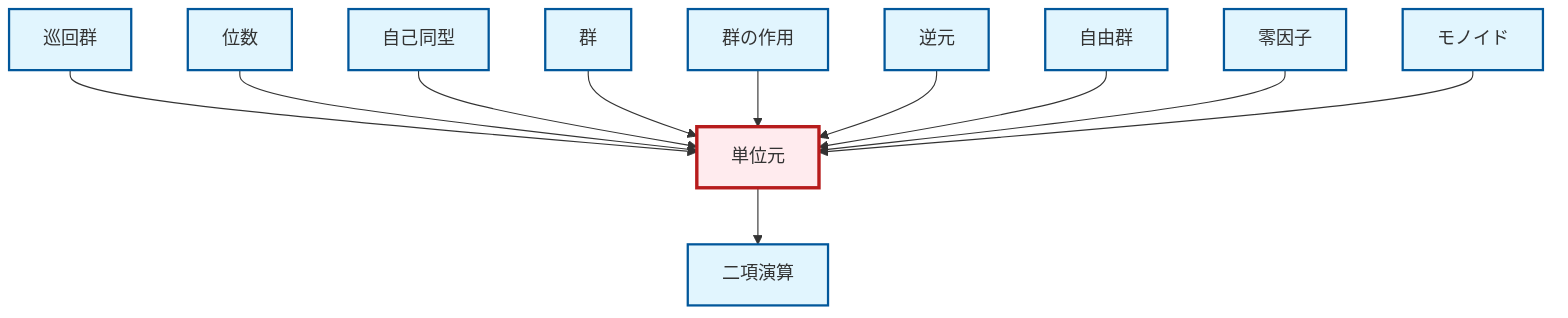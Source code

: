 graph TD
    classDef definition fill:#e1f5fe,stroke:#01579b,stroke-width:2px
    classDef theorem fill:#f3e5f5,stroke:#4a148c,stroke-width:2px
    classDef axiom fill:#fff3e0,stroke:#e65100,stroke-width:2px
    classDef example fill:#e8f5e9,stroke:#1b5e20,stroke-width:2px
    classDef current fill:#ffebee,stroke:#b71c1c,stroke-width:3px
    def-cyclic-group["巡回群"]:::definition
    def-automorphism["自己同型"]:::definition
    def-binary-operation["二項演算"]:::definition
    def-zero-divisor["零因子"]:::definition
    def-identity-element["単位元"]:::definition
    def-group["群"]:::definition
    def-free-group["自由群"]:::definition
    def-monoid["モノイド"]:::definition
    def-inverse-element["逆元"]:::definition
    def-order["位数"]:::definition
    def-group-action["群の作用"]:::definition
    def-cyclic-group --> def-identity-element
    def-order --> def-identity-element
    def-identity-element --> def-binary-operation
    def-automorphism --> def-identity-element
    def-group --> def-identity-element
    def-group-action --> def-identity-element
    def-inverse-element --> def-identity-element
    def-free-group --> def-identity-element
    def-zero-divisor --> def-identity-element
    def-monoid --> def-identity-element
    class def-identity-element current